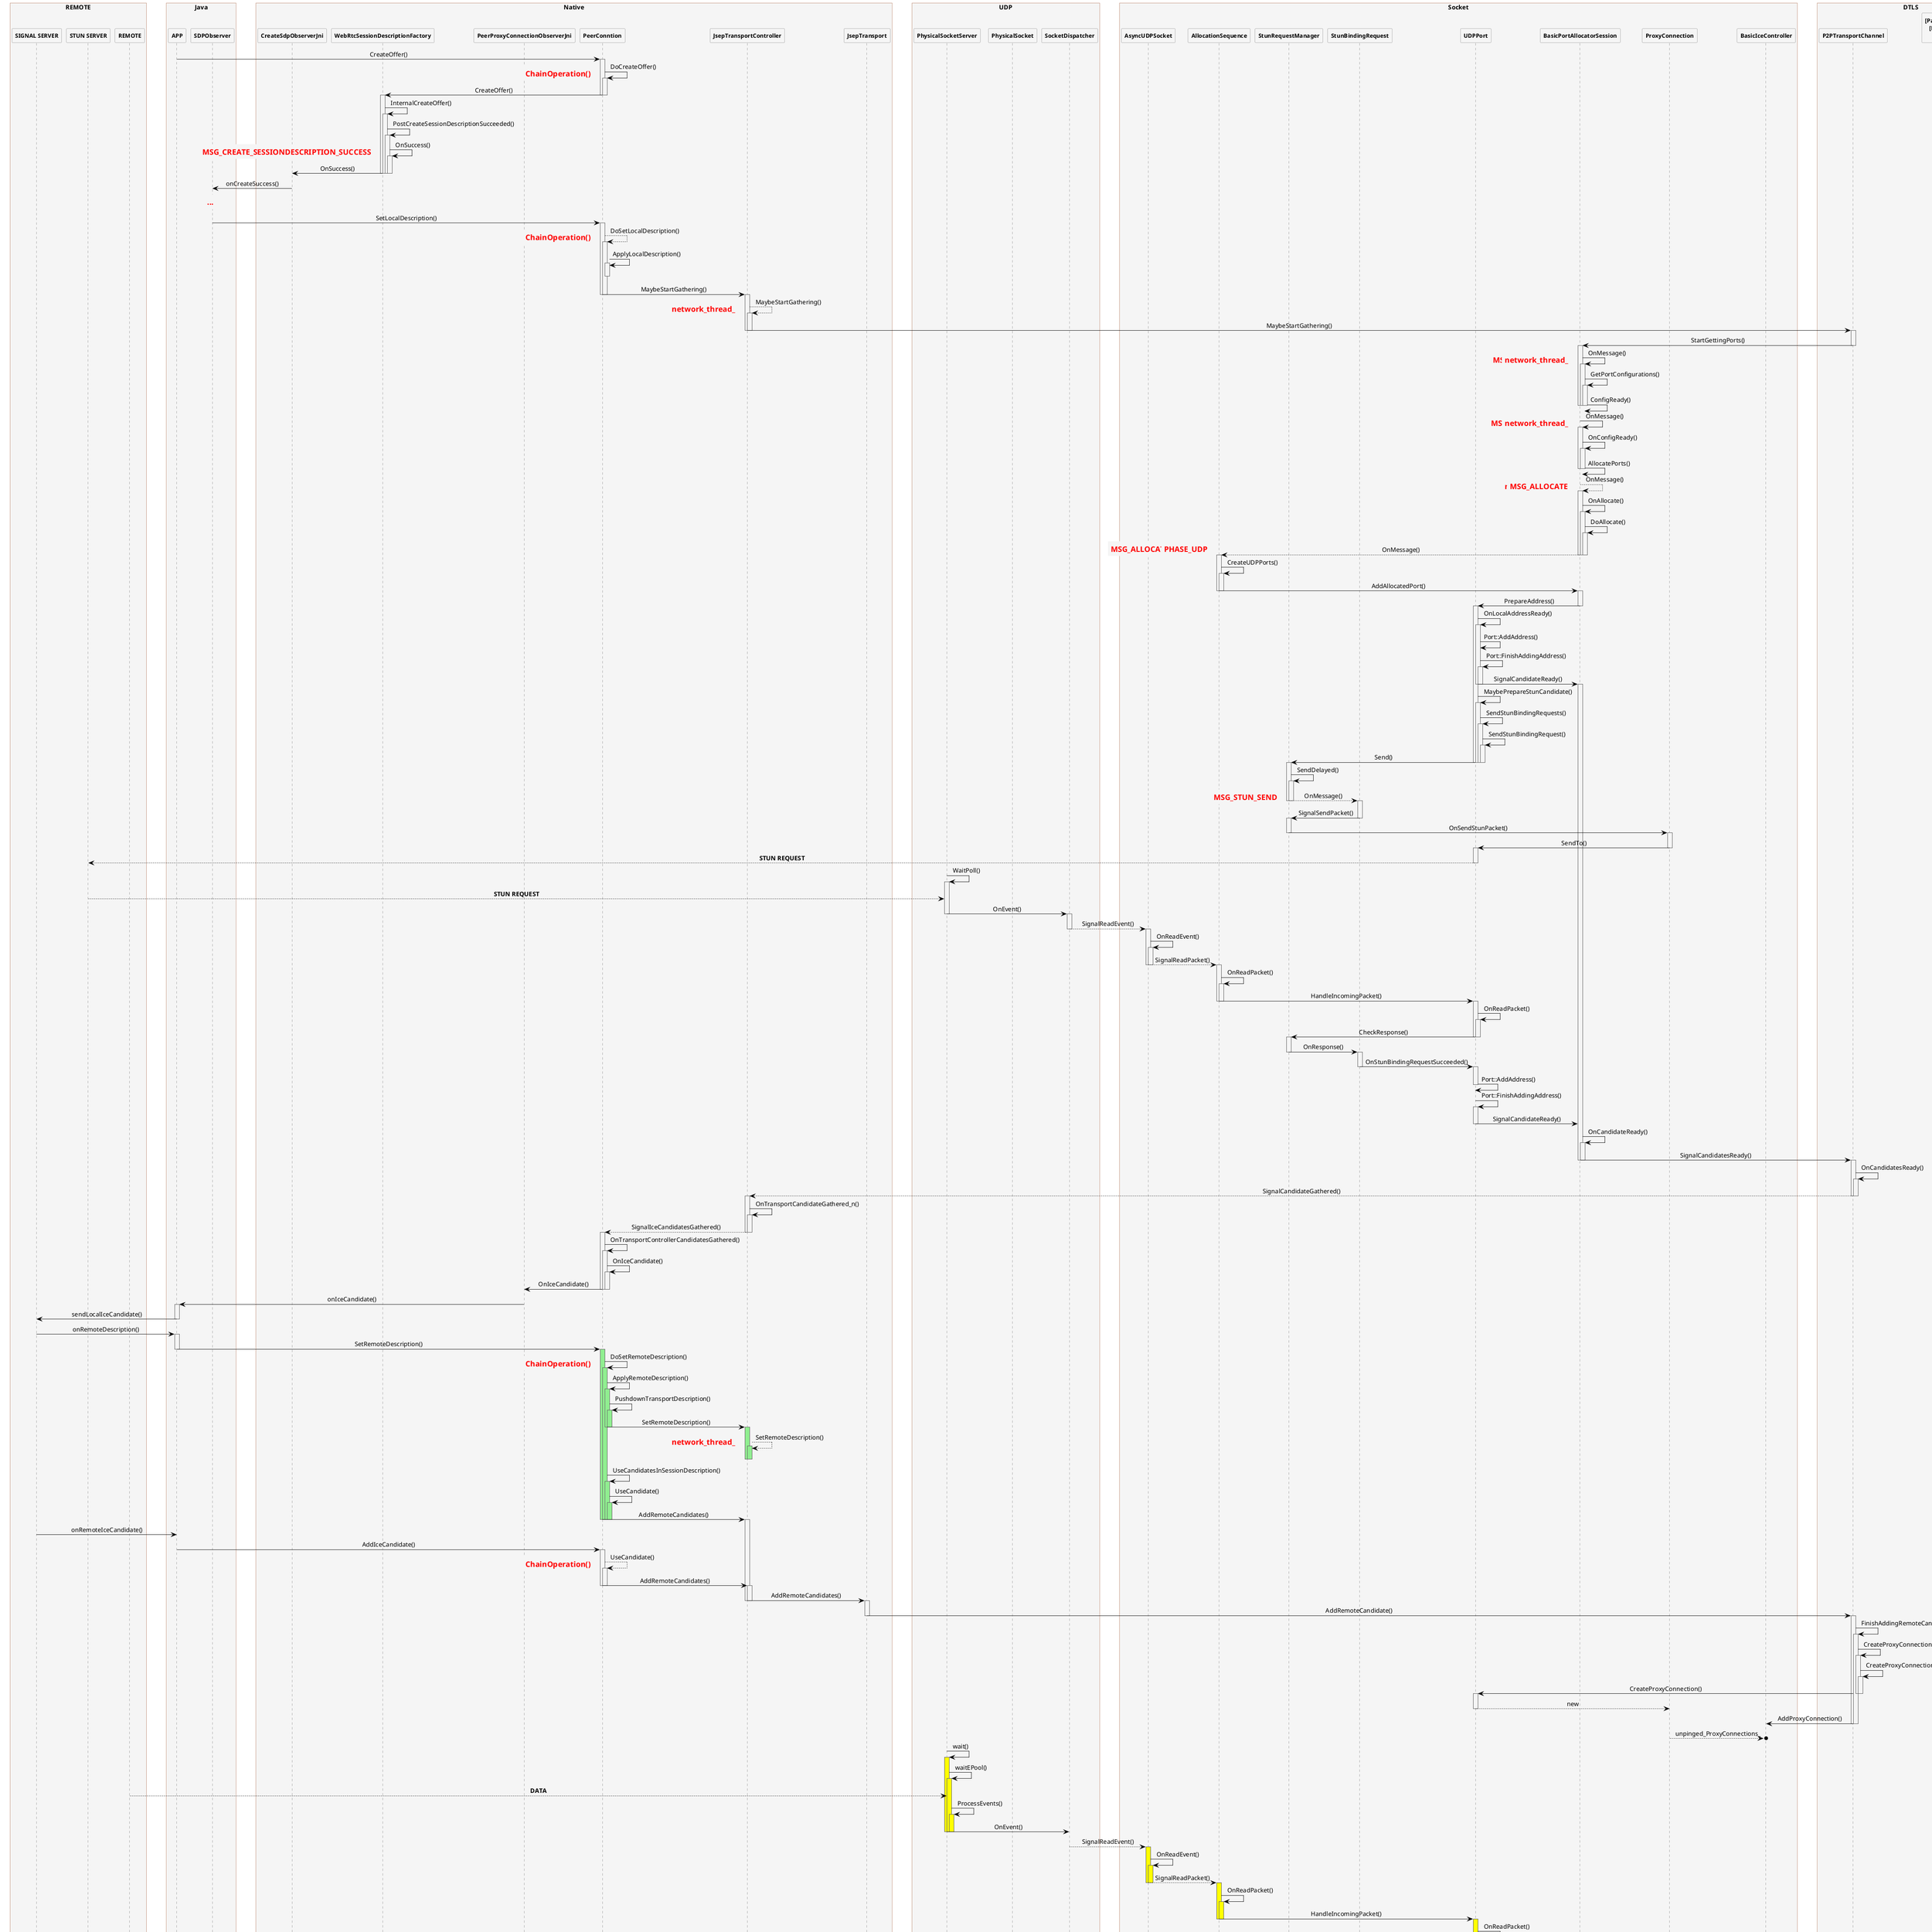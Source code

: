 @startuml WebRTC RTP Receive
 
hide footbox
skinparam {
    ' defaultFontName Abyssinica SIL
    Shadowing false  
    backgroundColor white
    NoteFontColor #Red
    NoteFontSize 16
    NoteTextAlignment left
    NoteBackgroundColor WhiteSmoke
    NoteColor transparent
    NoteBorderThickness 0
    NoteBorderColor transparent
    NoteBorderThickness 0
    NoteShadowing false
    ParticipantPadding 0
    BoxPadding 20
    dpi 96
    ClassBackgroundColor transparent
    ClassHeaderBackgroundColor Yellow
    ClassStereotypeFontColor transparent
    SequenceBoxBordercolor sienna
    SequenceBoxFontSize 24
    SequenceBoxFontColor Black
    SequenceBoxBackgroundColor WhiteSmoke
    SequenceLifeLineBackgroundColor WhiteSmoke
    SequenceMessageAlignment center
    SequenceGroupHeaderFontColor White
    SequenceGroupHeaderFontSize 20
    SequenceGroupBackgroundColor DarkOliveGreen
    SequenceGroupBodyBackgroundColor transparent
    SequenceGroupBorderThickness 4
    SequenceGroupBorderColor DarkOliveGreen
    ' transparent
    sequence {
        ParticipantBackgroundColor WhiteSmoke
        ParticipantBorderColor Gray
        ParticipantFontStyle Bold
        ParticipantFontSize 12
        ParticipantPadding 0
 
        LifeLineBorderColor DimGray
        ArrowColor Black
        ArrowThickness 0.8
        ColorArrowSeparationSpace 30
    }
}


box REMOTE
participant "SIGNAL SERVER" as SIGNAL_SERVER
participant "STUN SERVER" as STUN_SERVER
participant REMOTE
end box

box Java
participant APP
participant SDPObserver
end box

box Native
participant CreateSdpObserverJni
participant WebRtcSessionDescriptionFactory
participant PeerProxyConnectionObserverJni
participant PeerConntion
participant JsepTransportController
participant JsepTransport
end box

box UDP
participant PhysicalSocketServer
participant PhysicalSocket
participant SocketDispatcher
end box

box Socket
participant AsyncUDPSocket
participant AllocationSequence
participant StunRequestManager
participant StunBindingRequest
participant UDPPort
participant BasicPortAllocatorSession
participant "ProxyConnection" as ProxyConnection
participant BasicIceController
end box

box DTLS
participant P2PTransportChannel
participant "[PacketTransportInternal]\n[DtlsTransportInternal]\nDtlsTransport" as DtlsTransport
participant "[SrtpTransport]\nDtlsSrtpTransport" as SrtpTransport
end box

box SRTP
participant SrtpTransport
end box

box RTP
participant RtpSenderEgress
participant ModuleRtpRtcpImpl
participant PacketRouter
participant Thread
participant "[BaseChannel]\n[VoiceChannel]" as VoiceChannel
participant "[VoiceMediaChannel]\n[WebRtcVoiceMediaChannel]" as WebRtcVoiceMediaChannel
participant "internal::Call" as Call
participant RtpStreamReceiverController
participant RtpDemuxer
participant PacingController
participant PacedSender
participant ProcessThreadImpl
participant RTPSender
participant RTPSenderAudio
end box

box Call
participant AudioCodingModuleImpl
participant ChannelSend
participant ChannelReceive
participant AcmReceiver
end box

box NetEq
participant NetEqImpl
participant AudioReceiveStream
participant AudioSendStream
participant AudioMixerImpl
participant AudioTransportImpl
end box

box Audio
participant AudioDeviceBuffer
participant AudioTrackJni
participant AudioRecordJni
end box



' ------ ICE Candidate -------
APP->PeerConntion:CreateOffer()
activate PeerConntion
PeerConntion->PeerConntion:DoCreateOffer()
note left:**ChainOperation()**
activate PeerConntion
PeerConntion->WebRtcSessionDescriptionFactory:CreateOffer()
deactivate PeerConntion
deactivate PeerConntion
activate WebRtcSessionDescriptionFactory
WebRtcSessionDescriptionFactory->WebRtcSessionDescriptionFactory:InternalCreateOffer()
activate WebRtcSessionDescriptionFactory
WebRtcSessionDescriptionFactory->WebRtcSessionDescriptionFactory:PostCreateSessionDescriptionSucceeded()
activate WebRtcSessionDescriptionFactory
WebRtcSessionDescriptionFactory->WebRtcSessionDescriptionFactory:OnSuccess()
note left:**MSG_CREATE_SESSIONDESCRIPTION_SUCCESS**
activate WebRtcSessionDescriptionFactory
WebRtcSessionDescriptionFactory->CreateSdpObserverJni:OnSuccess()
deactivate WebRtcSessionDescriptionFactory
deactivate WebRtcSessionDescriptionFactory
deactivate WebRtcSessionDescriptionFactory
deactivate WebRtcSessionDescriptionFactory

CreateSdpObserverJni->SDPObserver:onCreateSuccess()
note over SDPObserver: **...**
SDPObserver->PeerConntion:SetLocalDescription()
activate PeerConntion
PeerConntion-->PeerConntion:DoSetLocalDescription()
note left:**ChainOperation()**
activate PeerConntion
PeerConntion->PeerConntion:ApplyLocalDescription()
activate PeerConntion
deactivate PeerConntion

' ------ SetLocalSescription


PeerConntion->JsepTransportController:MaybeStartGathering()
deactivate PeerConntion
deactivate PeerConntion
activate JsepTransportController
JsepTransportController-->JsepTransportController:MaybeStartGathering()
note left:**network_thread_**
activate JsepTransportController
JsepTransportController->P2PTransportChannel:MaybeStartGathering()
deactivate JsepTransportController
deactivate JsepTransportController
activate P2PTransportChannel
P2PTransportChannel->BasicPortAllocatorSession:StartGettingPorts()
deactivate P2PTransportChannel
activate BasicPortAllocatorSession
BasicPortAllocatorSession->BasicPortAllocatorSession:OnMessage()
note left:**MSG_CONFIG_START**
note left:**network_thread_**
activate BasicPortAllocatorSession
BasicPortAllocatorSession->BasicPortAllocatorSession:GetPortConfigurations()
activate BasicPortAllocatorSession
BasicPortAllocatorSession->BasicPortAllocatorSession:ConfigReady()
deactivate BasicPortAllocatorSession
deactivate BasicPortAllocatorSession
deactivate BasicPortAllocatorSession
BasicPortAllocatorSession->BasicPortAllocatorSession:OnMessage()
note left:**MSG_CONFIG_READY**
note left:**network_thread_**

activate BasicPortAllocatorSession
BasicPortAllocatorSession->BasicPortAllocatorSession:OnConfigReady()
activate BasicPortAllocatorSession
BasicPortAllocatorSession->BasicPortAllocatorSession:AllocatePorts()
deactivate BasicPortAllocatorSession
deactivate BasicPortAllocatorSession
BasicPortAllocatorSession-->BasicPortAllocatorSession:OnMessage()
note left:**network_thread_**
note left:**MSG_ALLOCATE**
activate BasicPortAllocatorSession
BasicPortAllocatorSession->BasicPortAllocatorSession:OnAllocate()
activate BasicPortAllocatorSession
BasicPortAllocatorSession->BasicPortAllocatorSession:DoAllocate()
activate BasicPortAllocatorSession

BasicPortAllocatorSession-->AllocationSequence:OnMessage()
note left:**MSG_ALLOCATION_PHASE**
note left:**PHASE_UDP**
deactivate BasicPortAllocatorSession
deactivate BasicPortAllocatorSession
deactivate BasicPortAllocatorSession
activate AllocationSequence
AllocationSequence->AllocationSequence:CreateUDPPorts()
activate AllocationSequence
AllocationSequence->BasicPortAllocatorSession:AddAllocatedPort()
deactivate AllocationSequence
deactivate AllocationSequence
activate BasicPortAllocatorSession
BasicPortAllocatorSession->UDPPort:PrepareAddress()
deactivate BasicPortAllocatorSession
activate UDPPort
UDPPort->UDPPort:OnLocalAddressReady()
activate UDPPort
UDPPort->UDPPort:Port::AddAddress()

UDPPort->UDPPort:Port::FinishAddingAddress()
activate UDPPort
UDPPort->BasicPortAllocatorSession:SignalCandidateReady()
deactivate UDPPort
deactivate UDPPort
activate BasicPortAllocatorSession
UDPPort->UDPPort:MaybePrepareStunCandidate()
activate UDPPort
UDPPort->UDPPort:SendStunBindingRequests()
activate UDPPort
UDPPort->UDPPort:SendStunBindingRequest()
activate UDPPort
UDPPort->StunRequestManager:Send()
deactivate UDPPort
deactivate UDPPort
deactivate UDPPort
deactivate UDPPort

activate StunRequestManager
StunRequestManager->StunRequestManager:SendDelayed()
activate StunRequestManager
StunRequestManager-->StunBindingRequest:OnMessage()
note left:**MSG_STUN_SEND**
deactivate StunRequestManager
deactivate StunRequestManager
activate StunBindingRequest
StunBindingRequest->StunRequestManager:SignalSendPacket()
deactivate StunBindingRequest
activate StunRequestManager
StunRequestManager->ProxyConnection:OnSendStunPacket()
deactivate StunRequestManager
activate ProxyConnection
ProxyConnection->UDPPort:SendTo()
deactivate ProxyConnection
activate UDPPort
UDPPort-->STUN_SERVER:**STUN REQUEST**
deactivate UDPPort

PhysicalSocketServer->PhysicalSocketServer:WaitPoll()
activate PhysicalSocketServer


STUN_SERVER-->PhysicalSocketServer:**STUN REQUEST**
PhysicalSocketServer->SocketDispatcher:OnEvent()
deactivate PhysicalSocketServer
activate SocketDispatcher
SocketDispatcher-->AsyncUDPSocket:SignalReadEvent()
deactivate SocketDispatcher
activate AsyncUDPSocket
AsyncUDPSocket->AsyncUDPSocket:OnReadEvent()
activate AsyncUDPSocket
AsyncUDPSocket-->AllocationSequence:SignalReadPacket()
deactivate AsyncUDPSocket
deactivate AsyncUDPSocket
activate AllocationSequence
AllocationSequence->AllocationSequence:OnReadPacket()
activate AllocationSequence
AllocationSequence->UDPPort:HandleIncomingPacket()
deactivate AllocationSequence
deactivate AllocationSequence

activate UDPPort
UDPPort->UDPPort:OnReadPacket()
activate UDPPort
UDPPort->StunRequestManager:CheckResponse()
deactivate UDPPort
deactivate UDPPort

activate StunRequestManager
StunRequestManager->StunBindingRequest:OnResponse()
deactivate StunRequestManager
activate StunBindingRequest
StunBindingRequest->UDPPort:OnStunBindingRequestSucceeded()
deactivate StunBindingRequest
activate UDPPort
UDPPort->UDPPort:Port::AddAddress()
deactivate UDPPort

UDPPort->UDPPort:Port::FinishAddingAddress()
activate UDPPort
UDPPort->BasicPortAllocatorSession:SignalCandidateReady()
deactivate UDPPort
deactivate UDPPort
deactivate UDPPort
deactivate UDPPort


BasicPortAllocatorSession->BasicPortAllocatorSession:OnCandidateReady()
activate BasicPortAllocatorSession
BasicPortAllocatorSession->P2PTransportChannel:SignalCandidatesReady()
deactivate BasicPortAllocatorSession
deactivate BasicPortAllocatorSession
activate P2PTransportChannel
P2PTransportChannel->P2PTransportChannel:OnCandidatesReady()
activate P2PTransportChannel
P2PTransportChannel-->JsepTransportController:SignalCandidateGathered()
deactivate P2PTransportChannel
deactivate P2PTransportChannel
activate JsepTransportController
JsepTransportController->JsepTransportController:OnTransportCandidateGathered_n()
activate JsepTransportController
JsepTransportController-->PeerConntion:SignalIceCandidatesGathered()
deactivate JsepTransportController
deactivate JsepTransportController


activate PeerConntion
PeerConntion->PeerConntion:OnTransportControllerCandidatesGathered()
activate PeerConntion
PeerConntion->PeerConntion:OnIceCandidate()
activate PeerConntion
PeerConntion->PeerProxyConnectionObserverJni:OnIceCandidate()
deactivate PeerConntion
deactivate PeerConntion
deactivate PeerConntion

PeerProxyConnectionObserverJni->APP:onIceCandidate()
activate APP
APP -> SIGNAL_SERVER:sendLocalIceCandidate()
deactivate APP



' ------ SetRemoteDescription ------
SIGNAL_SERVER->APP:onRemoteDescription()
activate APP
APP->PeerConntion:SetRemoteDescription()
deactivate APP
activate PeerConntion #LightGreen
PeerConntion->PeerConntion:DoSetRemoteDescription()
note left:**ChainOperation()**
activate PeerConntion #LightGreen
PeerConntion->PeerConntion:ApplyRemoteDescription()
activate PeerConntion #LightGreen
PeerConntion->PeerConntion:PushdownTransportDescription()
activate PeerConntion #LightGreen
PeerConntion->JsepTransportController:SetRemoteDescription()
deactivate PeerConntion
deactivate PeerConntion
activate JsepTransportController #LightGreen
JsepTransportController-->JsepTransportController:SetRemoteDescription()
note left:**network_thread_**
activate JsepTransportController #LightGreen
deactivate JsepTransportController
deactivate JsepTransportController

PeerConntion->PeerConntion:UseCandidatesInSessionDescription()
activate PeerConntion #LightGreen
PeerConntion->PeerConntion:UseCandidate()
activate PeerConntion #LightGreen
PeerConntion->JsepTransportController:AddRemoteCandidates()
deactivate PeerConntion
deactivate PeerConntion
deactivate PeerConntion
deactivate PeerConntion
activate JsepTransportController

SIGNAL_SERVER->APP:onRemoteIceCandidate()
APP->PeerConntion:AddIceCandidate()
activate PeerConntion
PeerConntion-->PeerConntion:UseCandidate()
note left:**ChainOperation()**
activate PeerConntion
PeerConntion->JsepTransportController:AddRemoteCandidates()
deactivate PeerConntion
deactivate PeerConntion

activate JsepTransportController
JsepTransportController->JsepTransport:AddRemoteCandidates()
deactivate JsepTransportController
deactivate JsepTransportController
activate JsepTransport
JsepTransport->P2PTransportChannel:AddRemoteCandidate()
deactivate JsepTransport
activate P2PTransportChannel
P2PTransportChannel->P2PTransportChannel:FinishAddingRemoteCandidate()
activate P2PTransportChannel
P2PTransportChannel->P2PTransportChannel:CreateProxyConnections()
activate P2PTransportChannel
P2PTransportChannel->P2PTransportChannel:CreateProxyConnection()
activate P2PTransportChannel
P2PTransportChannel->UDPPort:CreateProxyConnection()
deactivate P2PTransportChannel
deactivate P2PTransportChannel
activate UDPPort
UDPPort-->ProxyConnection:new
deactivate UDPPort
P2PTransportChannel->BasicIceController:AddProxyConnection()
deactivate P2PTransportChannel
deactivate P2PTransportChannel
ProxyConnection-->o BasicIceController:unpinged_ProxyConnections_




' ------ AUDIO Send & Receiver -------

PhysicalSocketServer->PhysicalSocketServer:wait()
activate PhysicalSocketServer #Yellow
PhysicalSocketServer->PhysicalSocketServer:waitEPool()
activate PhysicalSocketServer #Yellow

REMOTE-->PhysicalSocketServer:**DATA**

PhysicalSocketServer->PhysicalSocketServer:ProcessEvents()
activate PhysicalSocketServer #Yellow
PhysicalSocketServer->SocketDispatcher:OnEvent()
deactivate PhysicalSocketServer
deactivate PhysicalSocketServer
deactivate PhysicalSocketServer
SocketDispatcher-->AsyncUDPSocket:SignalReadEvent()
deactivate SocketDispatcher
activate AsyncUDPSocket #Yellow
AsyncUDPSocket->AsyncUDPSocket:OnReadEvent()
activate AsyncUDPSocket #Yellow
AsyncUDPSocket-->AllocationSequence:SignalReadPacket()
deactivate AsyncUDPSocket
deactivate AsyncUDPSocket
activate AllocationSequence #Yellow
AllocationSequence->AllocationSequence:OnReadPacket()
activate AllocationSequence #Yellow
AllocationSequence->UDPPort:HandleIncomingPacket()
deactivate AllocationSequence
deactivate AllocationSequence
activate UDPPort #Yellow

UDPPort->UDPPort:OnReadPacket()
activate UDPPort #Yellow
UDPPort->ProxyConnection:OnReadPacket()
deactivate UDPPort
deactivate UDPPort
activate ProxyConnection #Yellow
ProxyConnection-->P2PTransportChannel:SignalReadPacket()
deactivate ProxyConnection
activate P2PTransportChannel #Yellow
P2PTransportChannel->P2PTransportChannel:OnReadPacket()
activate P2PTransportChannel #Yellow
P2PTransportChannel-->DtlsTransport:SignalReadPacket()
deactivate P2PTransportChannel
deactivate P2PTransportChannel
activate DtlsTransport #Yellow

DtlsTransport->DtlsTransport:OnReadPacket()
note left:**DTLS_TRANSPORT_CONNECTED**
activate DtlsTransport #Yellow
DtlsTransport-->SrtpTransport:SignalReadPacket()
deactivate DtlsTransport
deactivate DtlsTransport
activate SrtpTransport #Yellow
SrtpTransport->SrtpTransport:RtpTransport::OnReadPacket()
activate SrtpTransport #Yellow
SrtpTransport->SrtpTransport:OnRtpPacketReceived()
activate SrtpTransport #Yellow

SrtpTransport->SrtpTransport:RtpTransport::DemuxPacket()
activate SrtpTransport #Yellow
SrtpTransport->RtpDemuxer:OnRtpPacket()
deactivate SrtpTransport
deactivate SrtpTransport
deactivate SrtpTransport
deactivate SrtpTransport
activate RtpDemuxer #Yellow

RtpDemuxer->VoiceChannel:BaseChannel::OnRtpPacket()
deactivate RtpDemuxer
activate VoiceChannel #Yellow
VoiceChannel-->WebRtcVoiceMediaChannel:OnPacketReceived()
deactivate VoiceChannel
activate WebRtcVoiceMediaChannel #DeepSkyBlue
WebRtcVoiceMediaChannel->Call:DeliverPacket()
deactivate WebRtcVoiceMediaChannel
activate Call #DeepSkyBlue
Call->Call:DeliverRtp()
activate Call #DeepSkyBlue
Call->RtpStreamReceiverController:OnRtpPacket()
deactivate Call
deactivate Call
activate RtpStreamReceiverController #DeepSkyBlue
RtpStreamReceiverController->RtpDemuxer:OnRtpPacket()
deactivate RtpStreamReceiverController
activate RtpDemuxer #DeepSkyBlue

RtpDemuxer->ChannelReceive:OnRtpPacket()
deactivate RtpDemuxer
activate ChannelReceive #DeepSkyBlue
ChannelReceive->ChannelReceive:ReceivePacket()
activate ChannelReceive #DeepSkyBlue
ChannelReceive->ChannelReceive:OnReceivedPayloadData()
activate ChannelReceive #DeepSkyBlue
ChannelReceive->AcmReceiver:InsertPacket()
deactivate ChannelReceive
deactivate ChannelReceive
deactivate ChannelReceive
deactivate ChannelReceive
activate AcmReceiver #DeepSkyBlue

AcmReceiver->NetEqImpl::InsertPacket()
deactivate AcmReceiver
activate NetEqImpl #DeepSkyBlue
NetEqImpl->NetEqImpl:InsertPacketInternal()
activate NetEqImpl #DeepSkyBlue
deactivate NetEqImpl
deactivate NetEqImpl

AudioTrackJni<-:GetPlayoutData()
activate AudioTrackJni #Pink
AudioTrackJni->AudioDeviceBuffer:RequestPlayoutData()
deactivate AudioTrackJni
activate AudioDeviceBuffer #Pink
AudioDeviceBuffer->AudioTransportImpl:NeedMorePlayData()
deactivate AudioDeviceBuffer
activate AudioTransportImpl #Pink
AudioTransportImpl->AudioMixerImpl:Mix()
deactivate AudioTransportImpl
activate AudioMixerImpl #Pink
AudioMixerImpl->AudioMixerImpl:GetAudioFromSources()
activate AudioMixerImpl #Pink
AudioMixerImpl->AudioReceiveStream:GetAudioFrameWithInfo()
deactivate AudioMixerImpl
deactivate AudioMixerImpl
activate AudioReceiveStream #Pink
AudioReceiveStream->ChannelReceive:GetAudioFrameWithInfo()
deactivate AudioReceiveStream
activate ChannelReceive #Pink
ChannelReceive->AcmReceiver:GetAudio()
deactivate ChannelReceive
activate AcmReceiver #Pink
AcmReceiver->NetEqImpl:GetAudio()
deactivate AcmReceiver

AudioRecordJni<-:DataIsRecorded()
activate AudioRecordJni #Red
AudioRecordJni->AudioDeviceBuffer:DeliverRecordedData()
deactivate AudioRecordJni
activate AudioDeviceBuffer #Red
AudioDeviceBuffer->AudioTransportImpl:RecordedDataIsAvailable()
deactivate AudioDeviceBuffer
activate AudioTransportImpl #Red
AudioTransportImpl->AudioSendStream:SendAudioData()
deactivate AudioTransportImpl
activate AudioSendStream #Red
AudioSendStream->ChannelSend:ProcessAndEncodeAudio()
deactivate AudioSendStream
activate ChannelSend #Red
' ->ChannelSend:ProcessAndEncodeAudio()
ChannelSend-[#Blue]->AudioCodingModuleImpl:Add10MsData()
deactivate ChannelSend
activate AudioCodingModuleImpl #Red
AudioCodingModuleImpl->AudioCodingModuleImpl:Encode()
activate AudioCodingModuleImpl #Red
AudioCodingModuleImpl->ChannelSend:SendData()
deactivate AudioCodingModuleImpl
deactivate AudioCodingModuleImpl
activate ChannelSend #Red
ChannelSend->ChannelSend:SendRtpAudio()
activate ChannelSend #Red
ChannelSend->RTPSenderAudio:SendAudio()
deactivate ChannelSend
deactivate ChannelSend
activate RTPSenderAudio #Red
RTPSenderAudio->RTPSender:SendToNetwork()
deactivate RTPSenderAudio
activate RTPSender #Red
RTPSender->PacedSender:EnqueuePackets()
deactivate RTPSender

ProcessThreadImpl->ProcessThreadImpl:Process()
activate ProcessThreadImpl #DeepSkyBlue
ProcessThreadImpl->PacedSender:Process()
deactivate ProcessThreadImpl
activate PacedSender #DeepSkyBlue
PacedSender->PacingController:ProcessPackets()
deactivate PacedSender
activate PacingController #DeepSkyBlue
PacingController->PacedSender:SendRtpPacket()
deactivate PacingController
activate PacedSender #DeepSkyBlue
PacedSender->PacketRouter:SendPacket()
deactivate PacedSender
activate PacketRouter #DeepSkyBlue
PacketRouter->ModuleRtpRtcpImpl:TrySendPacket()
deactivate PacketRouter
activate ModuleRtpRtcpImpl #DeepSkyBlue
ModuleRtpRtcpImpl->RtpSenderEgress:SendPacket()
deactivate ModuleRtpRtcpImpl

activate RtpSenderEgress #DeepSkyBlue
RtpSenderEgress->RtpSenderEgress:SendPacketToNetwork()
activate RtpSenderEgress #DeepSkyBlue
RtpSenderEgress->WebRtcVoiceMediaChannel:SendRtp()
deactivate RtpSenderEgress
deactivate RtpSenderEgress
activate WebRtcVoiceMediaChannel #DeepSkyBlue
WebRtcVoiceMediaChannel->WebRtcVoiceMediaChannel:VoiceMediaChannel::SendPacket()
activate WebRtcVoiceMediaChannel #DeepSkyBlue
WebRtcVoiceMediaChannel->WebRtcVoiceMediaChannel:DoSendPacket()
activate WebRtcVoiceMediaChannel #DeepSkyBlue
WebRtcVoiceMediaChannel->VoiceChannel:BaseChannel::SendPacket()
deactivate WebRtcVoiceMediaChannel
deactivate WebRtcVoiceMediaChannel
deactivate WebRtcVoiceMediaChannel
activate VoiceChannel #DeepSkyBlue
VoiceChannel-->Thread:Post()
deactivate VoiceChannel
activate Thread #Yellow
Thread->VoiceChannel:BaseChannel::SendPacket()
deactivate Thread
activate VoiceChannel #Yellow
VoiceChannel->SrtpTransport:SendRtpPacket()
deactivate VoiceChannel
activate SrtpTransport #Yellow
SrtpTransport->DtlsTransport:SendPacket()
deactivate SrtpTransport
activate DtlsTransport #Yellow
DtlsTransport->P2PTransportChannel:SendPacket()
deactivate DtlsTransport
activate P2PTransportChannel #Yellow
P2PTransportChannel->ProxyConnection:Send()
deactivate P2PTransportChannel
activate ProxyConnection #Yellow
ProxyConnection->UDPPort:SendTo()
deactivate ProxyConnection
activate UDPPort #Yellow
UDPPort->AsyncUDPSocket:SendTo()
deactivate UDPPort
activate AsyncUDPSocket #Yellow
AsyncUDPSocket->PhysicalSocket:SendTo()
deactivate AsyncUDPSocket
activate PhysicalSocket #Yellow
PhysicalSocket->PhysicalSocket:::sendto()
activate PhysicalSocket
PhysicalSocket-->REMOTE:**DATA**
deactivate PhysicalSocket
deactivate PhysicalSocket

@enduml